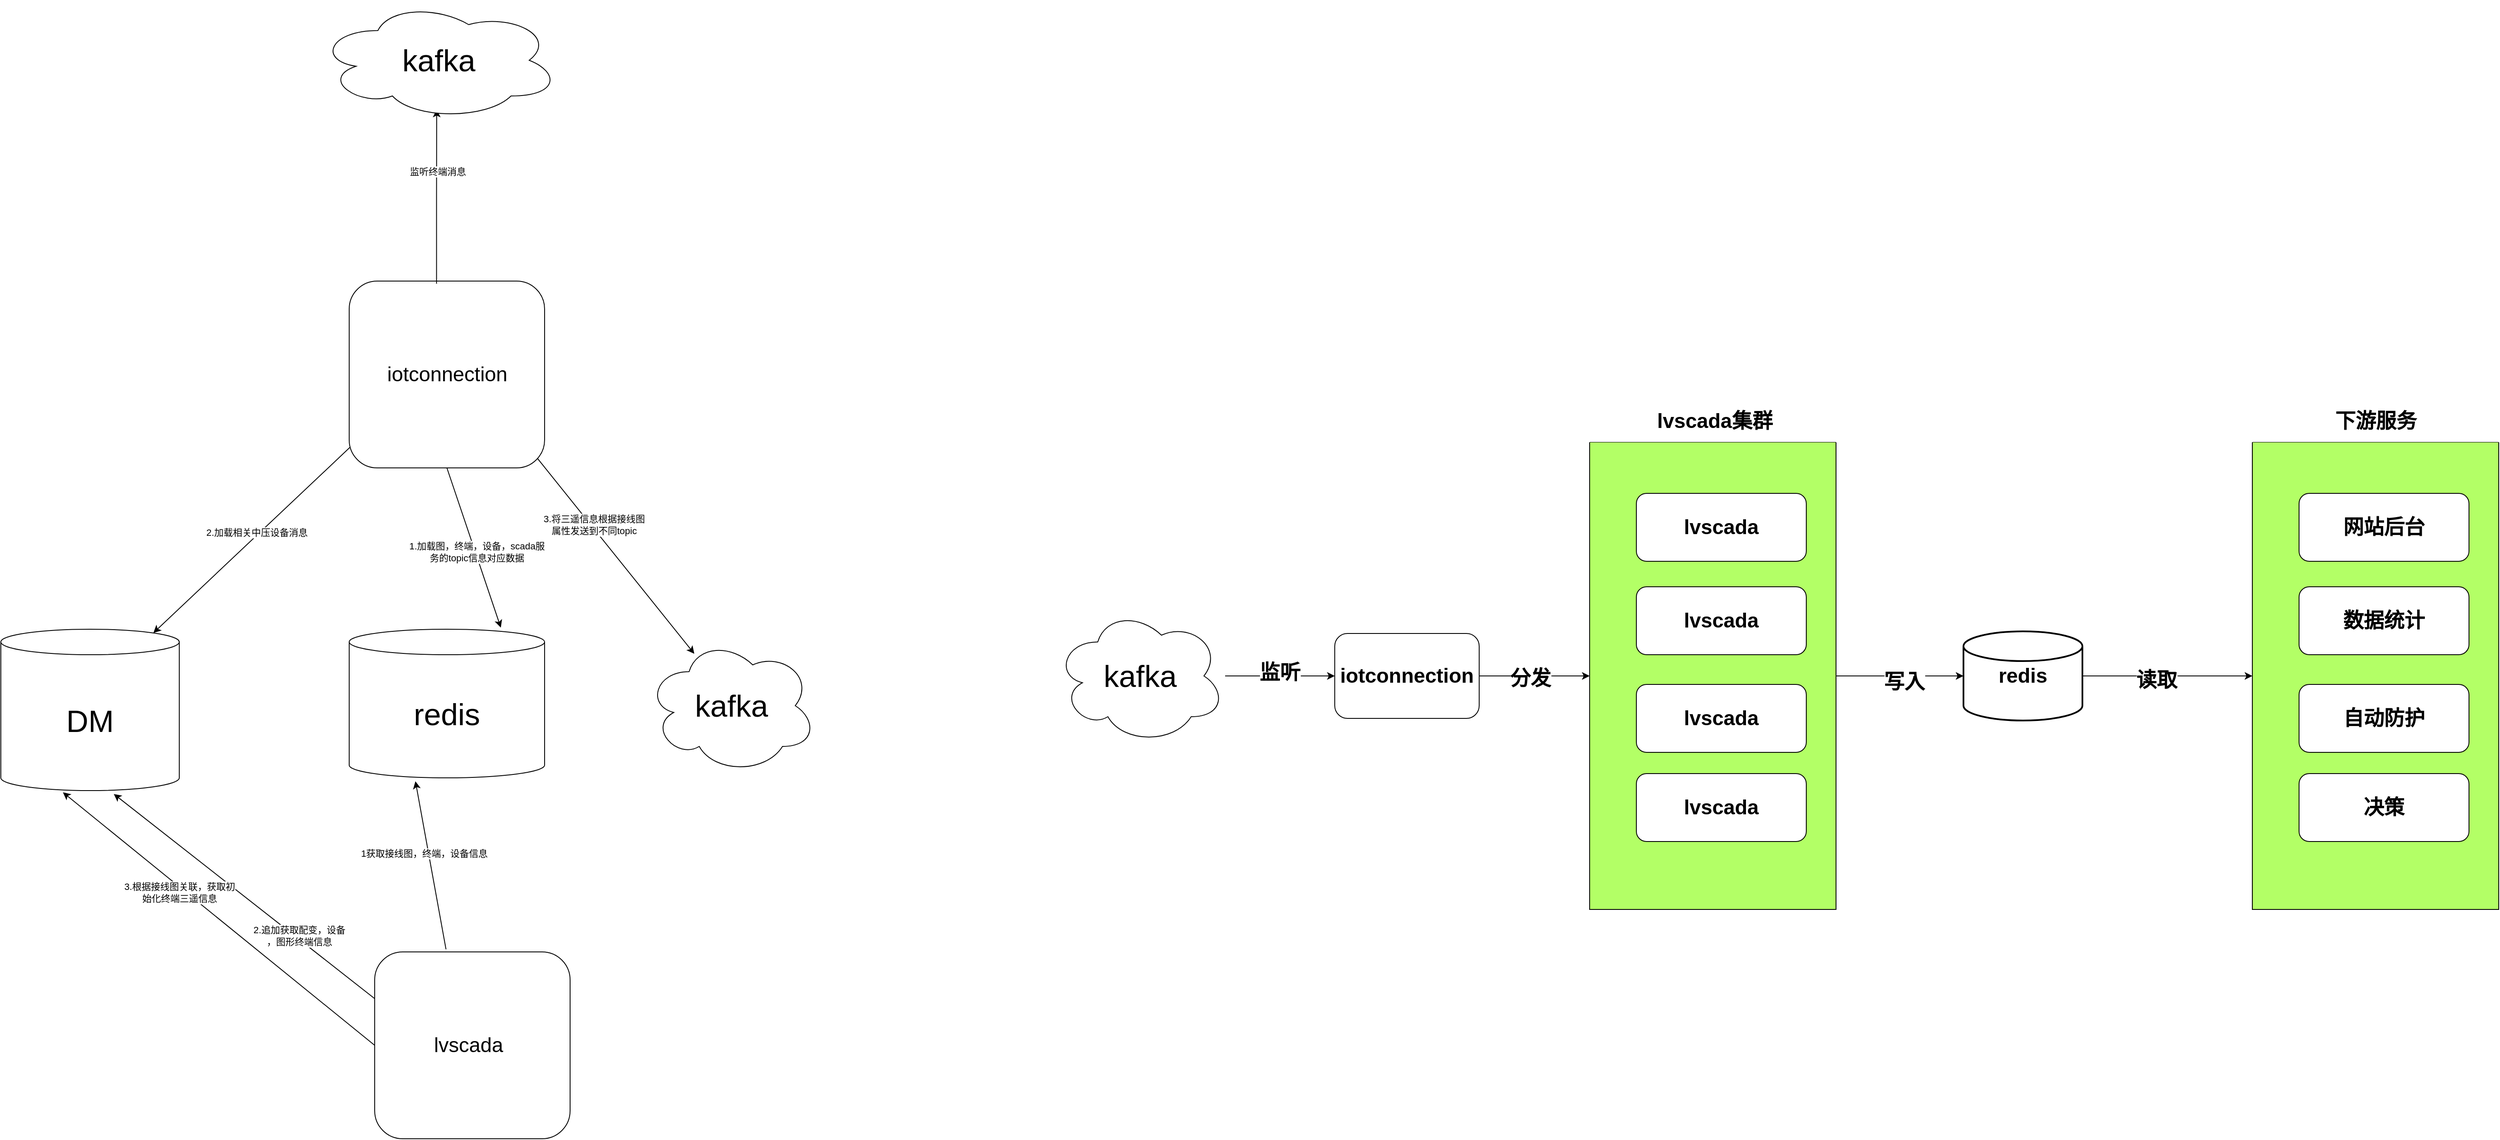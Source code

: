 <mxfile version="21.6.8" type="github">
  <diagram name="第 1 页" id="NMsL_lDyNHcSWy4lfUME">
    <mxGraphModel dx="3452" dy="2604" grid="1" gridSize="10" guides="1" tooltips="1" connect="1" arrows="1" fold="1" page="1" pageScale="1" pageWidth="827" pageHeight="1169" math="0" shadow="0">
      <root>
        <mxCell id="0" />
        <mxCell id="1" parent="0" />
        <mxCell id="5cI2Pd8nsaIfNaiC2WsI-7" value="&lt;font style=&quot;font-size: 36px;&quot;&gt;redis&lt;/font&gt;" style="shape=cylinder3;whiteSpace=wrap;html=1;boundedLbl=1;backgroundOutline=1;size=15;" parent="1" vertex="1">
          <mxGeometry x="210" y="540" width="230" height="175" as="geometry" />
        </mxCell>
        <mxCell id="5cI2Pd8nsaIfNaiC2WsI-8" value="&lt;font style=&quot;font-size: 36px;&quot;&gt;DM&lt;/font&gt;" style="shape=cylinder3;whiteSpace=wrap;html=1;boundedLbl=1;backgroundOutline=1;size=15;" parent="1" vertex="1">
          <mxGeometry x="-200" y="540" width="210" height="190" as="geometry" />
        </mxCell>
        <mxCell id="ydcCwbu3FsOINOnyq5RR-1" value="&lt;font style=&quot;font-size: 36px;&quot;&gt;kafka&lt;/font&gt;" style="ellipse;shape=cloud;whiteSpace=wrap;html=1;" parent="1" vertex="1">
          <mxGeometry x="560" y="550" width="200" height="160" as="geometry" />
        </mxCell>
        <mxCell id="ydcCwbu3FsOINOnyq5RR-2" value="" style="rounded=1;whiteSpace=wrap;html=1;" parent="1" vertex="1">
          <mxGeometry x="210" y="130" width="230" height="220" as="geometry" />
        </mxCell>
        <mxCell id="ydcCwbu3FsOINOnyq5RR-10" style="edgeStyle=orthogonalEdgeStyle;rounded=0;orthogonalLoop=1;jettySize=auto;html=1;exitX=0.447;exitY=0.014;exitDx=0;exitDy=0;exitPerimeter=0;" parent="1" source="ydcCwbu3FsOINOnyq5RR-2" edge="1">
          <mxGeometry relative="1" as="geometry">
            <mxPoint x="313" y="138" as="sourcePoint" />
            <mxPoint x="313" y="-72" as="targetPoint" />
          </mxGeometry>
        </mxCell>
        <mxCell id="ydcCwbu3FsOINOnyq5RR-11" value="监听终端消息" style="edgeLabel;html=1;align=center;verticalAlign=middle;resizable=0;points=[];" parent="ydcCwbu3FsOINOnyq5RR-10" vertex="1" connectable="0">
          <mxGeometry x="0.294" relative="1" as="geometry">
            <mxPoint as="offset" />
          </mxGeometry>
        </mxCell>
        <mxCell id="ydcCwbu3FsOINOnyq5RR-3" value="&lt;font style=&quot;font-size: 24px;&quot;&gt;iotconnection&lt;/font&gt;" style="text;html=1;align=center;verticalAlign=middle;resizable=0;points=[];autosize=1;strokeColor=none;fillColor=none;" parent="1" vertex="1">
          <mxGeometry x="245" y="220" width="160" height="40" as="geometry" />
        </mxCell>
        <mxCell id="ydcCwbu3FsOINOnyq5RR-4" value="" style="endArrow=classic;html=1;rounded=0;exitX=0.5;exitY=1;exitDx=0;exitDy=0;entryX=0.776;entryY=-0.011;entryDx=0;entryDy=0;entryPerimeter=0;" parent="1" source="ydcCwbu3FsOINOnyq5RR-2" target="5cI2Pd8nsaIfNaiC2WsI-7" edge="1">
          <mxGeometry width="50" height="50" relative="1" as="geometry">
            <mxPoint x="530" y="300" as="sourcePoint" />
            <mxPoint x="580" y="250" as="targetPoint" />
          </mxGeometry>
        </mxCell>
        <mxCell id="ydcCwbu3FsOINOnyq5RR-5" value="1.加载图，终端，设备，scada服&lt;br&gt;务的topic信息对应数据" style="edgeLabel;html=1;align=center;verticalAlign=middle;resizable=0;points=[];" parent="ydcCwbu3FsOINOnyq5RR-4" vertex="1" connectable="0">
          <mxGeometry x="0.053" y="1" relative="1" as="geometry">
            <mxPoint as="offset" />
          </mxGeometry>
        </mxCell>
        <mxCell id="ydcCwbu3FsOINOnyq5RR-6" value="&lt;font style=&quot;font-size: 36px;&quot;&gt;kafka&lt;/font&gt;" style="ellipse;shape=cloud;whiteSpace=wrap;html=1;" parent="1" vertex="1">
          <mxGeometry x="172.5" y="-200" width="285" height="140" as="geometry" />
        </mxCell>
        <mxCell id="ydcCwbu3FsOINOnyq5RR-12" value="" style="endArrow=classic;html=1;rounded=0;exitX=0.004;exitY=0.89;exitDx=0;exitDy=0;exitPerimeter=0;entryX=0.855;entryY=0;entryDx=0;entryDy=4.35;entryPerimeter=0;" parent="1" source="ydcCwbu3FsOINOnyq5RR-2" target="5cI2Pd8nsaIfNaiC2WsI-8" edge="1">
          <mxGeometry width="50" height="50" relative="1" as="geometry">
            <mxPoint x="530" y="370" as="sourcePoint" />
            <mxPoint x="580" y="320" as="targetPoint" />
          </mxGeometry>
        </mxCell>
        <mxCell id="ydcCwbu3FsOINOnyq5RR-13" value="2.加载相关中压设备消息" style="edgeLabel;html=1;align=center;verticalAlign=middle;resizable=0;points=[];" parent="ydcCwbu3FsOINOnyq5RR-12" vertex="1" connectable="0">
          <mxGeometry x="-0.063" y="-3" relative="1" as="geometry">
            <mxPoint as="offset" />
          </mxGeometry>
        </mxCell>
        <mxCell id="ydcCwbu3FsOINOnyq5RR-15" value="" style="rounded=1;whiteSpace=wrap;html=1;" parent="1" vertex="1">
          <mxGeometry x="240" y="920" width="230" height="220" as="geometry" />
        </mxCell>
        <mxCell id="ydcCwbu3FsOINOnyq5RR-16" value="" style="endArrow=classic;html=1;rounded=0;exitX=0.964;exitY=0.95;exitDx=0;exitDy=0;exitPerimeter=0;entryX=0.281;entryY=0.118;entryDx=0;entryDy=0;entryPerimeter=0;" parent="1" source="ydcCwbu3FsOINOnyq5RR-2" target="ydcCwbu3FsOINOnyq5RR-1" edge="1">
          <mxGeometry width="50" height="50" relative="1" as="geometry">
            <mxPoint x="530" y="460" as="sourcePoint" />
            <mxPoint x="580" y="410" as="targetPoint" />
          </mxGeometry>
        </mxCell>
        <mxCell id="ydcCwbu3FsOINOnyq5RR-17" value="3.将三遥信息根据接线图&lt;br&gt;属性发送到不同topic" style="edgeLabel;html=1;align=center;verticalAlign=middle;resizable=0;points=[];" parent="ydcCwbu3FsOINOnyq5RR-16" vertex="1" connectable="0">
          <mxGeometry x="-0.308" y="3" relative="1" as="geometry">
            <mxPoint as="offset" />
          </mxGeometry>
        </mxCell>
        <mxCell id="ydcCwbu3FsOINOnyq5RR-18" value="&lt;font style=&quot;font-size: 24px;&quot;&gt;lvscada&lt;/font&gt;" style="text;html=1;align=center;verticalAlign=middle;resizable=0;points=[];autosize=1;strokeColor=none;fillColor=none;" parent="1" vertex="1">
          <mxGeometry x="300" y="1010" width="100" height="40" as="geometry" />
        </mxCell>
        <mxCell id="ydcCwbu3FsOINOnyq5RR-19" value="" style="endArrow=classic;html=1;rounded=0;exitX=0.365;exitY=-0.014;exitDx=0;exitDy=0;exitPerimeter=0;entryX=0.339;entryY=1.023;entryDx=0;entryDy=0;entryPerimeter=0;" parent="1" source="ydcCwbu3FsOINOnyq5RR-15" target="5cI2Pd8nsaIfNaiC2WsI-7" edge="1">
          <mxGeometry width="50" height="50" relative="1" as="geometry">
            <mxPoint x="20" y="890" as="sourcePoint" />
            <mxPoint x="70" y="840" as="targetPoint" />
          </mxGeometry>
        </mxCell>
        <mxCell id="ydcCwbu3FsOINOnyq5RR-20" value="1获取接线图，终端，设备信息" style="edgeLabel;html=1;align=center;verticalAlign=middle;resizable=0;points=[];" parent="ydcCwbu3FsOINOnyq5RR-19" vertex="1" connectable="0">
          <mxGeometry x="0.152" y="6" relative="1" as="geometry">
            <mxPoint as="offset" />
          </mxGeometry>
        </mxCell>
        <mxCell id="ydcCwbu3FsOINOnyq5RR-21" value="" style="endArrow=classic;html=1;rounded=0;exitX=0;exitY=0.25;exitDx=0;exitDy=0;entryX=0.633;entryY=1.021;entryDx=0;entryDy=0;entryPerimeter=0;" parent="1" source="ydcCwbu3FsOINOnyq5RR-15" target="5cI2Pd8nsaIfNaiC2WsI-8" edge="1">
          <mxGeometry width="50" height="50" relative="1" as="geometry">
            <mxPoint x="20" y="890" as="sourcePoint" />
            <mxPoint x="70" y="840" as="targetPoint" />
          </mxGeometry>
        </mxCell>
        <mxCell id="ydcCwbu3FsOINOnyq5RR-22" value="2.追加获取配变，设备&lt;br&gt;，图形终端信息" style="edgeLabel;html=1;align=center;verticalAlign=middle;resizable=0;points=[];" parent="ydcCwbu3FsOINOnyq5RR-21" vertex="1" connectable="0">
          <mxGeometry x="0.238" y="-2" relative="1" as="geometry">
            <mxPoint x="99" y="76" as="offset" />
          </mxGeometry>
        </mxCell>
        <mxCell id="ydcCwbu3FsOINOnyq5RR-23" value="" style="endArrow=classic;html=1;rounded=0;exitX=0;exitY=0.5;exitDx=0;exitDy=0;entryX=0.348;entryY=1.011;entryDx=0;entryDy=0;entryPerimeter=0;" parent="1" source="ydcCwbu3FsOINOnyq5RR-15" target="5cI2Pd8nsaIfNaiC2WsI-8" edge="1">
          <mxGeometry width="50" height="50" relative="1" as="geometry">
            <mxPoint x="20" y="890" as="sourcePoint" />
            <mxPoint x="70" y="840" as="targetPoint" />
          </mxGeometry>
        </mxCell>
        <mxCell id="ydcCwbu3FsOINOnyq5RR-24" value="3.根据接线图关联，获取初&lt;br&gt;始化终端三遥信息" style="edgeLabel;html=1;align=center;verticalAlign=middle;resizable=0;points=[];" parent="ydcCwbu3FsOINOnyq5RR-23" vertex="1" connectable="0">
          <mxGeometry x="0.12" y="1" relative="1" as="geometry">
            <mxPoint x="-24" y="-14" as="offset" />
          </mxGeometry>
        </mxCell>
        <mxCell id="lyoBtJXLtIcUv1Hjx0om-11" style="edgeStyle=orthogonalEdgeStyle;rounded=0;orthogonalLoop=1;jettySize=auto;html=1;entryX=0;entryY=0.5;entryDx=0;entryDy=0;" edge="1" parent="1" source="lyoBtJXLtIcUv1Hjx0om-3" target="lyoBtJXLtIcUv1Hjx0om-4">
          <mxGeometry relative="1" as="geometry" />
        </mxCell>
        <mxCell id="lyoBtJXLtIcUv1Hjx0om-15" value="&lt;font style=&quot;font-size: 24px;&quot;&gt;分发&lt;/font&gt;" style="edgeLabel;html=1;align=center;verticalAlign=middle;resizable=0;points=[];fontStyle=1" vertex="1" connectable="0" parent="lyoBtJXLtIcUv1Hjx0om-11">
          <mxGeometry x="-0.061" y="-3" relative="1" as="geometry">
            <mxPoint x="-1" as="offset" />
          </mxGeometry>
        </mxCell>
        <mxCell id="lyoBtJXLtIcUv1Hjx0om-3" value="&lt;font style=&quot;font-size: 24px;&quot;&gt;&lt;b&gt;iotconnection&lt;/b&gt;&lt;/font&gt;" style="rounded=1;whiteSpace=wrap;html=1;" vertex="1" parent="1">
          <mxGeometry x="1370" y="545" width="170" height="100" as="geometry" />
        </mxCell>
        <mxCell id="lyoBtJXLtIcUv1Hjx0om-25" style="edgeStyle=orthogonalEdgeStyle;rounded=0;orthogonalLoop=1;jettySize=auto;html=1;" edge="1" parent="1" source="lyoBtJXLtIcUv1Hjx0om-4" target="lyoBtJXLtIcUv1Hjx0om-24">
          <mxGeometry relative="1" as="geometry" />
        </mxCell>
        <mxCell id="lyoBtJXLtIcUv1Hjx0om-27" value="&lt;b&gt;&lt;font style=&quot;font-size: 24px;&quot;&gt;写入&lt;/font&gt;&lt;/b&gt;" style="edgeLabel;html=1;align=center;verticalAlign=middle;resizable=0;points=[];" vertex="1" connectable="0" parent="lyoBtJXLtIcUv1Hjx0om-25">
          <mxGeometry x="0.062" y="-7" relative="1" as="geometry">
            <mxPoint as="offset" />
          </mxGeometry>
        </mxCell>
        <mxCell id="lyoBtJXLtIcUv1Hjx0om-4" value="" style="swimlane;startSize=0;swimlaneFillColor=#B3FF66;" vertex="1" parent="1">
          <mxGeometry x="1670" y="320" width="290" height="550" as="geometry">
            <mxRectangle x="1310" y="310" width="50" height="40" as="alternateBounds" />
          </mxGeometry>
        </mxCell>
        <mxCell id="lyoBtJXLtIcUv1Hjx0om-5" value="&lt;font style=&quot;font-size: 24px;&quot;&gt;&lt;b&gt;lvscada&lt;/b&gt;&lt;/font&gt;" style="rounded=1;whiteSpace=wrap;html=1;" vertex="1" parent="lyoBtJXLtIcUv1Hjx0om-4">
          <mxGeometry x="55" y="170" width="200" height="80" as="geometry" />
        </mxCell>
        <mxCell id="lyoBtJXLtIcUv1Hjx0om-7" value="&lt;font style=&quot;font-size: 24px;&quot;&gt;&lt;b&gt;lvscada&lt;/b&gt;&lt;/font&gt;" style="rounded=1;whiteSpace=wrap;html=1;" vertex="1" parent="lyoBtJXLtIcUv1Hjx0om-4">
          <mxGeometry x="55" y="285" width="200" height="80" as="geometry" />
        </mxCell>
        <mxCell id="lyoBtJXLtIcUv1Hjx0om-8" value="&lt;font style=&quot;font-size: 24px;&quot;&gt;&lt;b&gt;lvscada&lt;/b&gt;&lt;/font&gt;" style="rounded=1;whiteSpace=wrap;html=1;" vertex="1" parent="lyoBtJXLtIcUv1Hjx0om-4">
          <mxGeometry x="55" y="390" width="200" height="80" as="geometry" />
        </mxCell>
        <mxCell id="lyoBtJXLtIcUv1Hjx0om-6" value="&lt;font style=&quot;font-size: 24px;&quot;&gt;&lt;b&gt;lvscada&lt;/b&gt;&lt;/font&gt;" style="rounded=1;whiteSpace=wrap;html=1;" vertex="1" parent="1">
          <mxGeometry x="1725" y="380" width="200" height="80" as="geometry" />
        </mxCell>
        <mxCell id="lyoBtJXLtIcUv1Hjx0om-10" value="&lt;font style=&quot;font-size: 24px;&quot;&gt;&lt;b&gt;lvscada集群&lt;/b&gt;&lt;/font&gt;" style="text;html=1;strokeColor=none;fillColor=none;align=center;verticalAlign=middle;whiteSpace=wrap;rounded=0;" vertex="1" parent="1">
          <mxGeometry x="1710" y="280" width="215" height="30" as="geometry" />
        </mxCell>
        <mxCell id="lyoBtJXLtIcUv1Hjx0om-13" style="edgeStyle=orthogonalEdgeStyle;rounded=0;orthogonalLoop=1;jettySize=auto;html=1;entryX=0;entryY=0.5;entryDx=0;entryDy=0;" edge="1" parent="1" source="lyoBtJXLtIcUv1Hjx0om-12" target="lyoBtJXLtIcUv1Hjx0om-3">
          <mxGeometry relative="1" as="geometry" />
        </mxCell>
        <mxCell id="lyoBtJXLtIcUv1Hjx0om-14" value="&lt;font style=&quot;font-size: 24px;&quot;&gt;监听&lt;/font&gt;" style="edgeLabel;html=1;align=center;verticalAlign=middle;resizable=0;points=[];fontStyle=1" vertex="1" connectable="0" parent="lyoBtJXLtIcUv1Hjx0om-13">
          <mxGeometry x="-0.034" y="4" relative="1" as="geometry">
            <mxPoint x="1" as="offset" />
          </mxGeometry>
        </mxCell>
        <mxCell id="lyoBtJXLtIcUv1Hjx0om-12" value="&lt;font style=&quot;font-size: 36px;&quot;&gt;kafka&lt;/font&gt;" style="ellipse;shape=cloud;whiteSpace=wrap;html=1;" vertex="1" parent="1">
          <mxGeometry x="1041" y="515" width="200" height="160" as="geometry" />
        </mxCell>
        <mxCell id="lyoBtJXLtIcUv1Hjx0om-16" value="" style="swimlane;startSize=0;swimlaneFillColor=#B3FF66;" vertex="1" parent="1">
          <mxGeometry x="2450" y="320" width="290" height="550" as="geometry">
            <mxRectangle x="1310" y="310" width="50" height="40" as="alternateBounds" />
          </mxGeometry>
        </mxCell>
        <mxCell id="lyoBtJXLtIcUv1Hjx0om-17" value="&lt;span style=&quot;font-size: 24px;&quot;&gt;&lt;b&gt;数据统计&lt;/b&gt;&lt;/span&gt;" style="rounded=1;whiteSpace=wrap;html=1;" vertex="1" parent="lyoBtJXLtIcUv1Hjx0om-16">
          <mxGeometry x="55" y="170" width="200" height="80" as="geometry" />
        </mxCell>
        <mxCell id="lyoBtJXLtIcUv1Hjx0om-18" value="&lt;font style=&quot;font-size: 24px;&quot;&gt;&lt;b&gt;自动防护&lt;/b&gt;&lt;/font&gt;" style="rounded=1;whiteSpace=wrap;html=1;" vertex="1" parent="lyoBtJXLtIcUv1Hjx0om-16">
          <mxGeometry x="55" y="285" width="200" height="80" as="geometry" />
        </mxCell>
        <mxCell id="lyoBtJXLtIcUv1Hjx0om-19" value="&lt;font style=&quot;font-size: 24px;&quot;&gt;&lt;b&gt;决策&lt;/b&gt;&lt;/font&gt;" style="rounded=1;whiteSpace=wrap;html=1;" vertex="1" parent="lyoBtJXLtIcUv1Hjx0om-16">
          <mxGeometry x="55" y="390" width="200" height="80" as="geometry" />
        </mxCell>
        <mxCell id="lyoBtJXLtIcUv1Hjx0om-20" value="&lt;font style=&quot;font-size: 24px;&quot;&gt;&lt;b&gt;网站后台&lt;/b&gt;&lt;/font&gt;" style="rounded=1;whiteSpace=wrap;html=1;" vertex="1" parent="lyoBtJXLtIcUv1Hjx0om-16">
          <mxGeometry x="55" y="60" width="200" height="80" as="geometry" />
        </mxCell>
        <mxCell id="lyoBtJXLtIcUv1Hjx0om-21" value="&lt;font style=&quot;font-size: 24px;&quot;&gt;&lt;b&gt;下游服务&lt;/b&gt;&lt;/font&gt;" style="text;html=1;strokeColor=none;fillColor=none;align=center;verticalAlign=middle;whiteSpace=wrap;rounded=0;" vertex="1" parent="1">
          <mxGeometry x="2487.5" y="280" width="215" height="30" as="geometry" />
        </mxCell>
        <mxCell id="lyoBtJXLtIcUv1Hjx0om-28" style="edgeStyle=orthogonalEdgeStyle;rounded=0;orthogonalLoop=1;jettySize=auto;html=1;entryX=0;entryY=0.5;entryDx=0;entryDy=0;" edge="1" parent="1" source="lyoBtJXLtIcUv1Hjx0om-24" target="lyoBtJXLtIcUv1Hjx0om-16">
          <mxGeometry relative="1" as="geometry" />
        </mxCell>
        <mxCell id="lyoBtJXLtIcUv1Hjx0om-29" value="&lt;b&gt;&lt;font style=&quot;font-size: 24px;&quot;&gt;读取&lt;/font&gt;&lt;/b&gt;" style="edgeLabel;html=1;align=center;verticalAlign=middle;resizable=0;points=[];" vertex="1" connectable="0" parent="lyoBtJXLtIcUv1Hjx0om-28">
          <mxGeometry x="-0.137" y="-5" relative="1" as="geometry">
            <mxPoint as="offset" />
          </mxGeometry>
        </mxCell>
        <mxCell id="lyoBtJXLtIcUv1Hjx0om-24" value="&lt;font style=&quot;font-size: 24px;&quot;&gt;&lt;b&gt;redis&lt;/b&gt;&lt;/font&gt;" style="strokeWidth=2;html=1;shape=mxgraph.flowchart.database;whiteSpace=wrap;" vertex="1" parent="1">
          <mxGeometry x="2110" y="542.5" width="140" height="105" as="geometry" />
        </mxCell>
      </root>
    </mxGraphModel>
  </diagram>
</mxfile>
